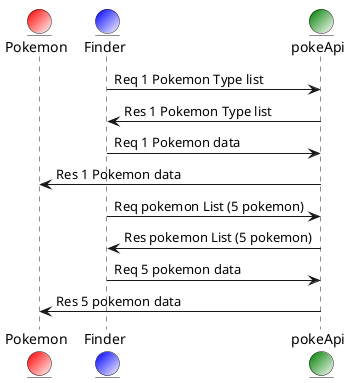 @startuml pokeApiService
entity Pokemon #Red/White
entity Finder #Blue/White
entity pokeApi #Green/White

Finder -> pokeApi : Req 1 Pokemon Type list
pokeApi -> Finder : Res 1 Pokemon Type list
Finder -> pokeApi : Req 1 Pokemon data
pokeApi -> Pokemon : Res 1 Pokemon data
Finder -> pokeApi : Req pokemon List (5 pokemon)
pokeApi -> Finder : Res pokemon List (5 pokemon)
Finder -> pokeApi : Req 5 pokemon data
pokeApi -> Pokemon : Res 5 pokemon data

@enduml